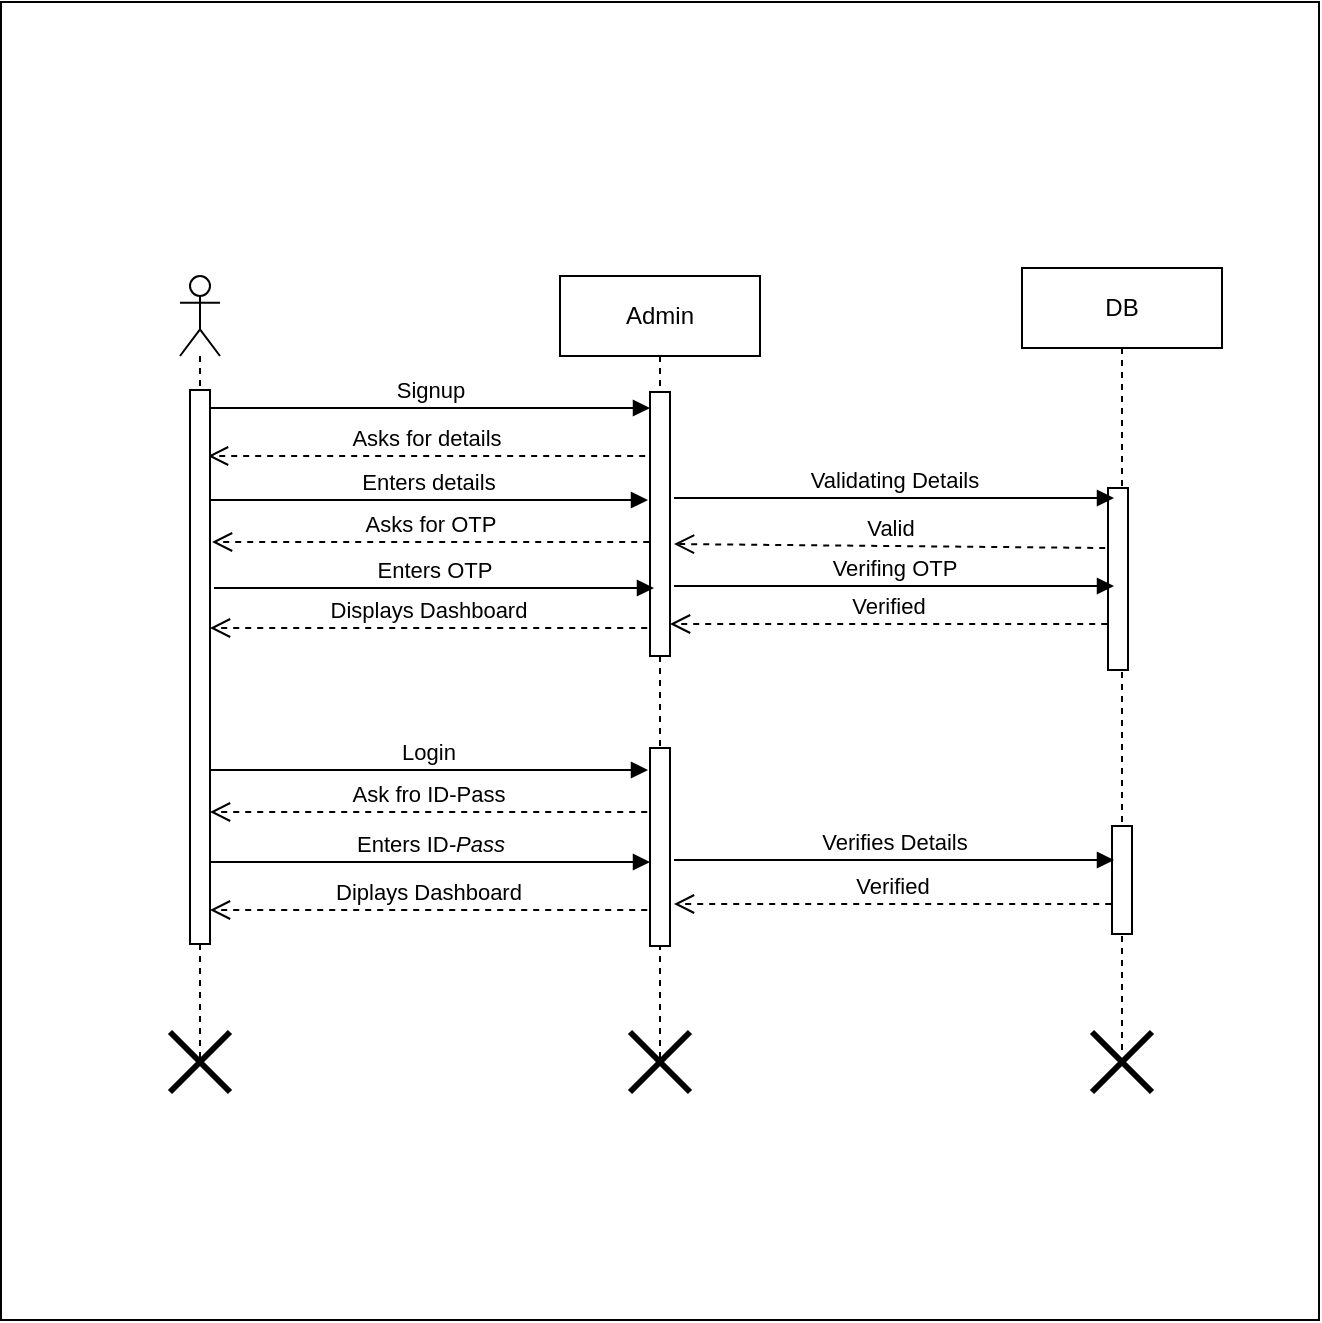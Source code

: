 <mxfile version="23.0.2" type="device">
  <diagram name="Page-1" id="hMQ_iFB8t56QZdYr9PHc">
    <mxGraphModel dx="1036" dy="1006" grid="0" gridSize="10" guides="1" tooltips="1" connect="1" arrows="1" fold="1" page="0" pageScale="1" pageWidth="827" pageHeight="1169" math="0" shadow="0">
      <root>
        <mxCell id="0" />
        <mxCell id="1" parent="0" />
        <mxCell id="_VScJ4hTUFrocL6YnvVZ-3" value="" style="whiteSpace=wrap;html=1;aspect=fixed;" parent="1" vertex="1">
          <mxGeometry x="30.5" y="-87" width="659" height="659" as="geometry" />
        </mxCell>
        <mxCell id="9x-ERQm1ajZ_W_my9-17-2" value="Admin" style="shape=umlLifeline;perimeter=lifelinePerimeter;whiteSpace=wrap;html=1;container=1;dropTarget=0;collapsible=0;recursiveResize=0;outlineConnect=0;portConstraint=eastwest;newEdgeStyle={&quot;curved&quot;:0,&quot;rounded&quot;:0};" parent="1" vertex="1">
          <mxGeometry x="310" y="50" width="100" height="393" as="geometry" />
        </mxCell>
        <mxCell id="9x-ERQm1ajZ_W_my9-17-4" value="" style="html=1;points=[[0,0,0,0,5],[0,1,0,0,-5],[1,0,0,0,5],[1,1,0,0,-5]];perimeter=orthogonalPerimeter;outlineConnect=0;targetShapes=umlLifeline;portConstraint=eastwest;newEdgeStyle={&quot;curved&quot;:0,&quot;rounded&quot;:0};" parent="9x-ERQm1ajZ_W_my9-17-2" vertex="1">
          <mxGeometry x="45" y="58" width="10" height="132" as="geometry" />
        </mxCell>
        <mxCell id="9x-ERQm1ajZ_W_my9-17-22" value="" style="html=1;points=[[0,0,0,0,5],[0,1,0,0,-5],[1,0,0,0,5],[1,1,0,0,-5]];perimeter=orthogonalPerimeter;outlineConnect=0;targetShapes=umlLifeline;portConstraint=eastwest;newEdgeStyle={&quot;curved&quot;:0,&quot;rounded&quot;:0};" parent="9x-ERQm1ajZ_W_my9-17-2" vertex="1">
          <mxGeometry x="45" y="236" width="10" height="99" as="geometry" />
        </mxCell>
        <mxCell id="9x-ERQm1ajZ_W_my9-17-5" value="DB" style="shape=umlLifeline;perimeter=lifelinePerimeter;whiteSpace=wrap;html=1;container=1;dropTarget=0;collapsible=0;recursiveResize=0;outlineConnect=0;portConstraint=eastwest;newEdgeStyle={&quot;curved&quot;:0,&quot;rounded&quot;:0};" parent="1" vertex="1">
          <mxGeometry x="541" y="46" width="100" height="393" as="geometry" />
        </mxCell>
        <mxCell id="9x-ERQm1ajZ_W_my9-17-18" value="" style="html=1;points=[[0,0,0,0,5],[0,1,0,0,-5],[1,0,0,0,5],[1,1,0,0,-5]];perimeter=orthogonalPerimeter;outlineConnect=0;targetShapes=umlLifeline;portConstraint=eastwest;newEdgeStyle={&quot;curved&quot;:0,&quot;rounded&quot;:0};" parent="9x-ERQm1ajZ_W_my9-17-5" vertex="1">
          <mxGeometry x="43" y="110" width="10" height="91" as="geometry" />
        </mxCell>
        <mxCell id="9x-ERQm1ajZ_W_my9-17-27" value="" style="html=1;points=[[0,0,0,0,5],[0,1,0,0,-5],[1,0,0,0,5],[1,1,0,0,-5]];perimeter=orthogonalPerimeter;outlineConnect=0;targetShapes=umlLifeline;portConstraint=eastwest;newEdgeStyle={&quot;curved&quot;:0,&quot;rounded&quot;:0};" parent="9x-ERQm1ajZ_W_my9-17-5" vertex="1">
          <mxGeometry x="45" y="279" width="10" height="54" as="geometry" />
        </mxCell>
        <mxCell id="9x-ERQm1ajZ_W_my9-17-10" value="Signup" style="html=1;verticalAlign=bottom;endArrow=block;curved=0;rounded=0;entryX=0;entryY=0;entryDx=0;entryDy=5;entryPerimeter=0;exitX=1;exitY=0;exitDx=0;exitDy=5;exitPerimeter=0;" parent="1" edge="1">
          <mxGeometry width="80" relative="1" as="geometry">
            <mxPoint x="135" y="116" as="sourcePoint" />
            <mxPoint x="355" y="116" as="targetPoint" />
          </mxGeometry>
        </mxCell>
        <mxCell id="9x-ERQm1ajZ_W_my9-17-12" value="Asks for details" style="html=1;verticalAlign=bottom;endArrow=open;dashed=1;endSize=8;curved=0;rounded=0;exitX=-0.14;exitY=0.297;exitDx=0;exitDy=0;exitPerimeter=0;" parent="1" edge="1">
          <mxGeometry relative="1" as="geometry">
            <mxPoint x="352.6" y="140" as="sourcePoint" />
            <mxPoint x="134" y="140" as="targetPoint" />
          </mxGeometry>
        </mxCell>
        <mxCell id="9x-ERQm1ajZ_W_my9-17-13" value="Enters details" style="html=1;verticalAlign=bottom;endArrow=block;curved=0;rounded=0;entryX=0;entryY=0;entryDx=0;entryDy=5;entryPerimeter=0;exitX=1;exitY=0;exitDx=0;exitDy=5;exitPerimeter=0;" parent="1" edge="1">
          <mxGeometry width="80" relative="1" as="geometry">
            <mxPoint x="134" y="162" as="sourcePoint" />
            <mxPoint x="354" y="162" as="targetPoint" />
          </mxGeometry>
        </mxCell>
        <mxCell id="9x-ERQm1ajZ_W_my9-17-19" value="Verified" style="html=1;verticalAlign=bottom;endArrow=open;dashed=1;endSize=8;curved=0;rounded=0;exitX=-0.14;exitY=0.297;exitDx=0;exitDy=0;exitPerimeter=0;" parent="1" edge="1">
          <mxGeometry relative="1" as="geometry">
            <mxPoint x="583.6" y="224" as="sourcePoint" />
            <mxPoint x="365" y="224" as="targetPoint" />
          </mxGeometry>
        </mxCell>
        <mxCell id="9x-ERQm1ajZ_W_my9-17-23" value="Login" style="html=1;verticalAlign=bottom;endArrow=block;curved=0;rounded=0;entryX=0;entryY=0;entryDx=0;entryDy=5;entryPerimeter=0;exitX=1;exitY=0;exitDx=0;exitDy=5;exitPerimeter=0;" parent="1" edge="1">
          <mxGeometry width="80" relative="1" as="geometry">
            <mxPoint x="134" y="297" as="sourcePoint" />
            <mxPoint x="354" y="297" as="targetPoint" />
          </mxGeometry>
        </mxCell>
        <mxCell id="9x-ERQm1ajZ_W_my9-17-24" value="Ask fro ID-Pass" style="html=1;verticalAlign=bottom;endArrow=open;dashed=1;endSize=8;curved=0;rounded=0;exitX=-0.14;exitY=0.297;exitDx=0;exitDy=0;exitPerimeter=0;" parent="1" edge="1">
          <mxGeometry relative="1" as="geometry">
            <mxPoint x="353.6" y="318" as="sourcePoint" />
            <mxPoint x="135" y="318" as="targetPoint" />
          </mxGeometry>
        </mxCell>
        <mxCell id="9x-ERQm1ajZ_W_my9-17-25" value="Enters ID&lt;i&gt;-Pass&lt;/i&gt;" style="html=1;verticalAlign=bottom;endArrow=block;curved=0;rounded=0;entryX=0;entryY=0;entryDx=0;entryDy=5;entryPerimeter=0;exitX=1;exitY=0;exitDx=0;exitDy=5;exitPerimeter=0;" parent="1" edge="1">
          <mxGeometry width="80" relative="1" as="geometry">
            <mxPoint x="135" y="343" as="sourcePoint" />
            <mxPoint x="355" y="343" as="targetPoint" />
          </mxGeometry>
        </mxCell>
        <mxCell id="9x-ERQm1ajZ_W_my9-17-26" value="Verifies Details" style="html=1;verticalAlign=bottom;endArrow=block;curved=0;rounded=0;entryX=0;entryY=0;entryDx=0;entryDy=5;entryPerimeter=0;exitX=1;exitY=0;exitDx=0;exitDy=5;exitPerimeter=0;" parent="1" edge="1">
          <mxGeometry width="80" relative="1" as="geometry">
            <mxPoint x="367" y="342" as="sourcePoint" />
            <mxPoint x="587" y="342" as="targetPoint" />
          </mxGeometry>
        </mxCell>
        <mxCell id="9x-ERQm1ajZ_W_my9-17-28" value="Verified" style="html=1;verticalAlign=bottom;endArrow=open;dashed=1;endSize=8;curved=0;rounded=0;exitX=-0.14;exitY=0.297;exitDx=0;exitDy=0;exitPerimeter=0;" parent="1" edge="1">
          <mxGeometry relative="1" as="geometry">
            <mxPoint x="585.6" y="364" as="sourcePoint" />
            <mxPoint x="367" y="364" as="targetPoint" />
          </mxGeometry>
        </mxCell>
        <mxCell id="9x-ERQm1ajZ_W_my9-17-29" value="Diplays Dashboard" style="html=1;verticalAlign=bottom;endArrow=open;dashed=1;endSize=8;curved=0;rounded=0;exitX=-0.14;exitY=0.297;exitDx=0;exitDy=0;exitPerimeter=0;" parent="1" edge="1">
          <mxGeometry relative="1" as="geometry">
            <mxPoint x="353.6" y="367" as="sourcePoint" />
            <mxPoint x="135" y="367" as="targetPoint" />
          </mxGeometry>
        </mxCell>
        <mxCell id="9x-ERQm1ajZ_W_my9-17-31" value="Displays Dashboard" style="html=1;verticalAlign=bottom;endArrow=open;dashed=1;endSize=8;curved=0;rounded=0;exitX=-0.14;exitY=0.297;exitDx=0;exitDy=0;exitPerimeter=0;" parent="1" edge="1">
          <mxGeometry relative="1" as="geometry">
            <mxPoint x="353.6" y="226" as="sourcePoint" />
            <mxPoint x="135" y="226" as="targetPoint" />
          </mxGeometry>
        </mxCell>
        <mxCell id="9x-ERQm1ajZ_W_my9-17-33" value="" style="shape=umlDestroy;whiteSpace=wrap;html=1;strokeWidth=3;targetShapes=umlLifeline;" parent="1" vertex="1">
          <mxGeometry x="576" y="428" width="30" height="30" as="geometry" />
        </mxCell>
        <mxCell id="9x-ERQm1ajZ_W_my9-17-34" value="" style="shape=umlDestroy;whiteSpace=wrap;html=1;strokeWidth=3;targetShapes=umlLifeline;" parent="1" vertex="1">
          <mxGeometry x="345" y="428" width="30" height="30" as="geometry" />
        </mxCell>
        <mxCell id="9x-ERQm1ajZ_W_my9-17-32" value="" style="shape=umlDestroy;whiteSpace=wrap;html=1;strokeWidth=3;targetShapes=umlLifeline;" parent="1" vertex="1">
          <mxGeometry x="115" y="428" width="30" height="30" as="geometry" />
        </mxCell>
        <mxCell id="_VScJ4hTUFrocL6YnvVZ-1" value="Validating Details" style="html=1;verticalAlign=bottom;endArrow=block;curved=0;rounded=0;entryX=0;entryY=0;entryDx=0;entryDy=5;entryPerimeter=0;exitX=1;exitY=0;exitDx=0;exitDy=5;exitPerimeter=0;" parent="1" edge="1">
          <mxGeometry width="80" relative="1" as="geometry">
            <mxPoint x="367" y="161" as="sourcePoint" />
            <mxPoint x="587" y="161" as="targetPoint" />
          </mxGeometry>
        </mxCell>
        <mxCell id="_VScJ4hTUFrocL6YnvVZ-2" value="Valid" style="html=1;verticalAlign=bottom;endArrow=open;dashed=1;endSize=8;curved=0;rounded=0;exitX=-0.14;exitY=0.297;exitDx=0;exitDy=0;exitPerimeter=0;" parent="1" edge="1">
          <mxGeometry relative="1" as="geometry">
            <mxPoint x="582.6" y="186" as="sourcePoint" />
            <mxPoint x="367" y="184" as="targetPoint" />
          </mxGeometry>
        </mxCell>
        <mxCell id="ZZyw1n8U4Ts3OhX6m8w_-1" value="" style="shape=umlLifeline;perimeter=lifelinePerimeter;whiteSpace=wrap;html=1;container=1;dropTarget=0;collapsible=0;recursiveResize=0;outlineConnect=0;portConstraint=eastwest;newEdgeStyle={&quot;curved&quot;:0,&quot;rounded&quot;:0};participant=umlActor;" parent="1" vertex="1">
          <mxGeometry x="120" y="50" width="20" height="393" as="geometry" />
        </mxCell>
        <mxCell id="ZZyw1n8U4Ts3OhX6m8w_-2" value="" style="html=1;points=[[0,0,0,0,5],[0,1,0,0,-5],[1,0,0,0,5],[1,1,0,0,-5]];perimeter=orthogonalPerimeter;outlineConnect=0;targetShapes=umlLifeline;portConstraint=eastwest;newEdgeStyle={&quot;curved&quot;:0,&quot;rounded&quot;:0};" parent="ZZyw1n8U4Ts3OhX6m8w_-1" vertex="1">
          <mxGeometry x="5" y="57" width="10" height="277" as="geometry" />
        </mxCell>
        <mxCell id="6r1Elk9dndNCEmewCKkc-1" value="Asks for OTP" style="html=1;verticalAlign=bottom;endArrow=open;dashed=1;endSize=8;curved=0;rounded=0;exitX=-0.14;exitY=0.297;exitDx=0;exitDy=0;exitPerimeter=0;" parent="1" edge="1">
          <mxGeometry relative="1" as="geometry">
            <mxPoint x="354.6" y="183" as="sourcePoint" />
            <mxPoint x="136" y="183" as="targetPoint" />
          </mxGeometry>
        </mxCell>
        <mxCell id="uSOc2yrf6nUc4hrxkZyQ-1" value="Enters OTP" style="html=1;verticalAlign=bottom;endArrow=block;curved=0;rounded=0;entryX=0;entryY=0;entryDx=0;entryDy=5;entryPerimeter=0;exitX=1;exitY=0;exitDx=0;exitDy=5;exitPerimeter=0;" edge="1" parent="1">
          <mxGeometry width="80" relative="1" as="geometry">
            <mxPoint x="137" y="206" as="sourcePoint" />
            <mxPoint x="357" y="206" as="targetPoint" />
          </mxGeometry>
        </mxCell>
        <mxCell id="uSOc2yrf6nUc4hrxkZyQ-2" value="Verifing OTP" style="html=1;verticalAlign=bottom;endArrow=block;curved=0;rounded=0;entryX=0;entryY=0;entryDx=0;entryDy=5;entryPerimeter=0;exitX=1;exitY=0;exitDx=0;exitDy=5;exitPerimeter=0;" edge="1" parent="1">
          <mxGeometry width="80" relative="1" as="geometry">
            <mxPoint x="367" y="205" as="sourcePoint" />
            <mxPoint x="587" y="205" as="targetPoint" />
          </mxGeometry>
        </mxCell>
      </root>
    </mxGraphModel>
  </diagram>
</mxfile>
